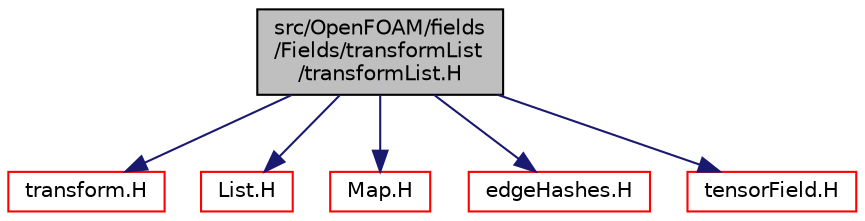 digraph "src/OpenFOAM/fields/Fields/transformList/transformList.H"
{
  bgcolor="transparent";
  edge [fontname="Helvetica",fontsize="10",labelfontname="Helvetica",labelfontsize="10"];
  node [fontname="Helvetica",fontsize="10",shape=record];
  Node1 [label="src/OpenFOAM/fields\l/Fields/transformList\l/transformList.H",height=0.2,width=0.4,color="black", fillcolor="grey75", style="filled" fontcolor="black"];
  Node1 -> Node2 [color="midnightblue",fontsize="10",style="solid",fontname="Helvetica"];
  Node2 [label="transform.H",height=0.2,width=0.4,color="red",URL="$transform_8H.html",tooltip="3D tensor transformation operations. "];
  Node1 -> Node3 [color="midnightblue",fontsize="10",style="solid",fontname="Helvetica"];
  Node3 [label="List.H",height=0.2,width=0.4,color="red",URL="$List_8H.html"];
  Node1 -> Node4 [color="midnightblue",fontsize="10",style="solid",fontname="Helvetica"];
  Node4 [label="Map.H",height=0.2,width=0.4,color="red",URL="$Map_8H.html"];
  Node1 -> Node5 [color="midnightblue",fontsize="10",style="solid",fontname="Helvetica"];
  Node5 [label="edgeHashes.H",height=0.2,width=0.4,color="red",URL="$edgeHashes_8H.html"];
  Node1 -> Node6 [color="midnightblue",fontsize="10",style="solid",fontname="Helvetica"];
  Node6 [label="tensorField.H",height=0.2,width=0.4,color="red",URL="$tensorField_8H.html"];
}
